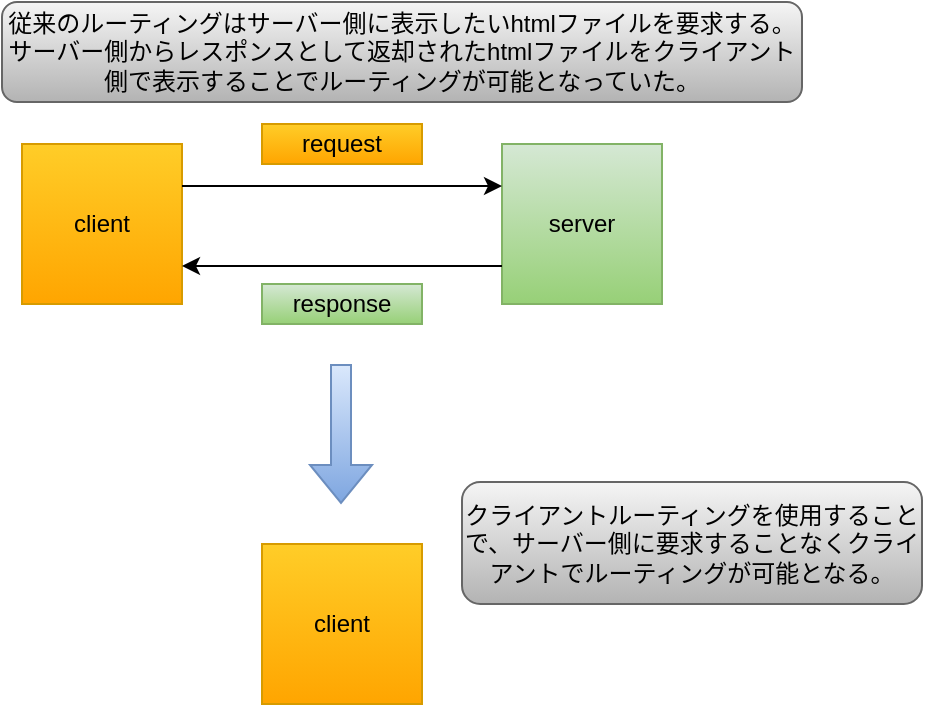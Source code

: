 <mxfile version="21.6.5" type="github">
  <diagram name="ページ1" id="evtcaWBP8OYFKTlTAZbP">
    <mxGraphModel dx="996" dy="573" grid="1" gridSize="10" guides="1" tooltips="1" connect="1" arrows="1" fold="1" page="1" pageScale="1" pageWidth="827" pageHeight="1169" math="0" shadow="0">
      <root>
        <mxCell id="0" />
        <mxCell id="1" parent="0" />
        <mxCell id="B7eDutE1PbLxvP0TGH9O-1" value="client" style="whiteSpace=wrap;html=1;aspect=fixed;fillColor=#ffcd28;gradientColor=#ffa500;strokeColor=#d79b00;" vertex="1" parent="1">
          <mxGeometry x="80" y="81" width="80" height="80" as="geometry" />
        </mxCell>
        <mxCell id="B7eDutE1PbLxvP0TGH9O-2" value="server" style="whiteSpace=wrap;html=1;aspect=fixed;fillColor=#d5e8d4;gradientColor=#97d077;strokeColor=#82b366;" vertex="1" parent="1">
          <mxGeometry x="320" y="81" width="80" height="80" as="geometry" />
        </mxCell>
        <mxCell id="B7eDutE1PbLxvP0TGH9O-4" value="" style="endArrow=classic;html=1;rounded=0;exitX=1;exitY=0.25;exitDx=0;exitDy=0;entryX=0;entryY=0.25;entryDx=0;entryDy=0;" edge="1" parent="1">
          <mxGeometry width="50" height="50" relative="1" as="geometry">
            <mxPoint x="160" y="102" as="sourcePoint" />
            <mxPoint x="320" y="102" as="targetPoint" />
          </mxGeometry>
        </mxCell>
        <mxCell id="B7eDutE1PbLxvP0TGH9O-5" value="" style="endArrow=classic;html=1;rounded=0;exitX=0;exitY=0.75;exitDx=0;exitDy=0;entryX=1;entryY=0.75;entryDx=0;entryDy=0;" edge="1" parent="1">
          <mxGeometry width="50" height="50" relative="1" as="geometry">
            <mxPoint x="320" y="142" as="sourcePoint" />
            <mxPoint x="160" y="142" as="targetPoint" />
          </mxGeometry>
        </mxCell>
        <mxCell id="B7eDutE1PbLxvP0TGH9O-8" value="request" style="rounded=0;whiteSpace=wrap;html=1;fillColor=#ffcd28;gradientColor=#ffa500;strokeColor=#d79b00;" vertex="1" parent="1">
          <mxGeometry x="200" y="71" width="80" height="20" as="geometry" />
        </mxCell>
        <mxCell id="B7eDutE1PbLxvP0TGH9O-9" value="response" style="rounded=0;whiteSpace=wrap;html=1;fillColor=#d5e8d4;gradientColor=#97d077;strokeColor=#82b366;" vertex="1" parent="1">
          <mxGeometry x="200" y="151" width="80" height="20" as="geometry" />
        </mxCell>
        <mxCell id="B7eDutE1PbLxvP0TGH9O-10" value="client" style="whiteSpace=wrap;html=1;aspect=fixed;fillColor=#ffcd28;gradientColor=#ffa500;strokeColor=#d79b00;" vertex="1" parent="1">
          <mxGeometry x="200" y="281" width="80" height="80" as="geometry" />
        </mxCell>
        <mxCell id="B7eDutE1PbLxvP0TGH9O-12" value="" style="shape=flexArrow;endArrow=classic;html=1;rounded=0;fillColor=#dae8fc;gradientColor=#7ea6e0;strokeColor=#6c8ebf;" edge="1" parent="1">
          <mxGeometry width="50" height="50" relative="1" as="geometry">
            <mxPoint x="239.5" y="191" as="sourcePoint" />
            <mxPoint x="239.5" y="261" as="targetPoint" />
          </mxGeometry>
        </mxCell>
        <mxCell id="B7eDutE1PbLxvP0TGH9O-17" value="クライアントルーティングを使用することで、サーバー側に要求することなくクライアントでルーティングが可能となる。" style="rounded=1;whiteSpace=wrap;html=1;fillColor=#f5f5f5;strokeColor=#666666;gradientColor=#b3b3b3;" vertex="1" parent="1">
          <mxGeometry x="300" y="250" width="230" height="61" as="geometry" />
        </mxCell>
        <mxCell id="B7eDutE1PbLxvP0TGH9O-18" value="従来のルーティングはサーバー側に表示したいhtmlファイルを要求する。サーバー側からレスポンスとして返却されたhtmlファイルをクライアント側で表示することでルーティングが可能となっていた。" style="rounded=1;whiteSpace=wrap;html=1;fillColor=#f5f5f5;strokeColor=#666666;gradientColor=#b3b3b3;" vertex="1" parent="1">
          <mxGeometry x="70" y="10" width="400" height="50" as="geometry" />
        </mxCell>
      </root>
    </mxGraphModel>
  </diagram>
</mxfile>
